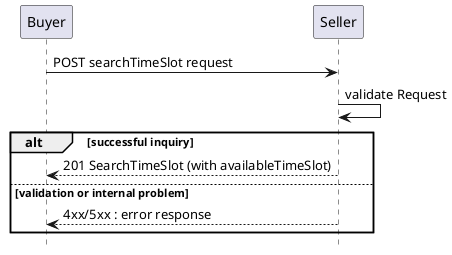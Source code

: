 @startuml

hide footbox

participant Buyer
participant Seller

Buyer -> Seller : POST searchTimeSlot request


Seller -> Seller : validate Request
alt successful inquiry
    Buyer <-- Seller : 201 SearchTimeSlot (with availableTimeSlot)
else validation or internal problem
    Buyer <-- Seller: 4xx/5xx : error response
end
@enduml